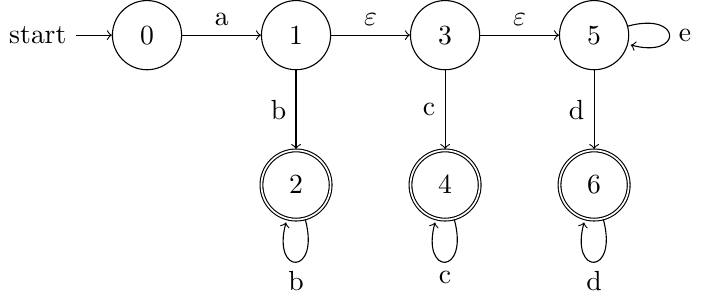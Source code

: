 \documentclass[tikz]{standalone}
\usetikzlibrary{arrows, automata, calc, positioning}
\providecommand{\emptystring}{\ensuremath{\varepsilon}}

\begin{document}
\begin{tikzpicture}
    \node[state, initial] (0) at (0,0) {0};
    \node[state] (1) [right=of 0] {1};
    \node[state, accepting] (2) [below=of 1] {2};
    \node[state] (3) [right=of 1] {3};
    \node[state, accepting] (4) [below=of 3] {4};
    \node[state] (5) [right=of 3] {5};
    \node[state, accepting] (6) [below=of 5] {6};

    \path[->]
        (0) edge node [above,align=center] {a} (1)
        (1) edge node [left,align=center] {b} (2)
        (1) edge node [above,align=center] {$\emptystring$} (3)
        (3) edge node [left,align=center] {c} (4)
        (3) edge node [above,align=center] {$\emptystring$} (5)
        (5) edge node [left,align=center] {d} (6)
        (2) edge [loop below] node [below] {b} (2)
        (4) edge [loop below] node [below] {c} (4)
        (5) edge [loop right] node [right] {e} (5)
        (6) edge [loop below] node [below] {d} (6);
\end{tikzpicture}
\end{document}
